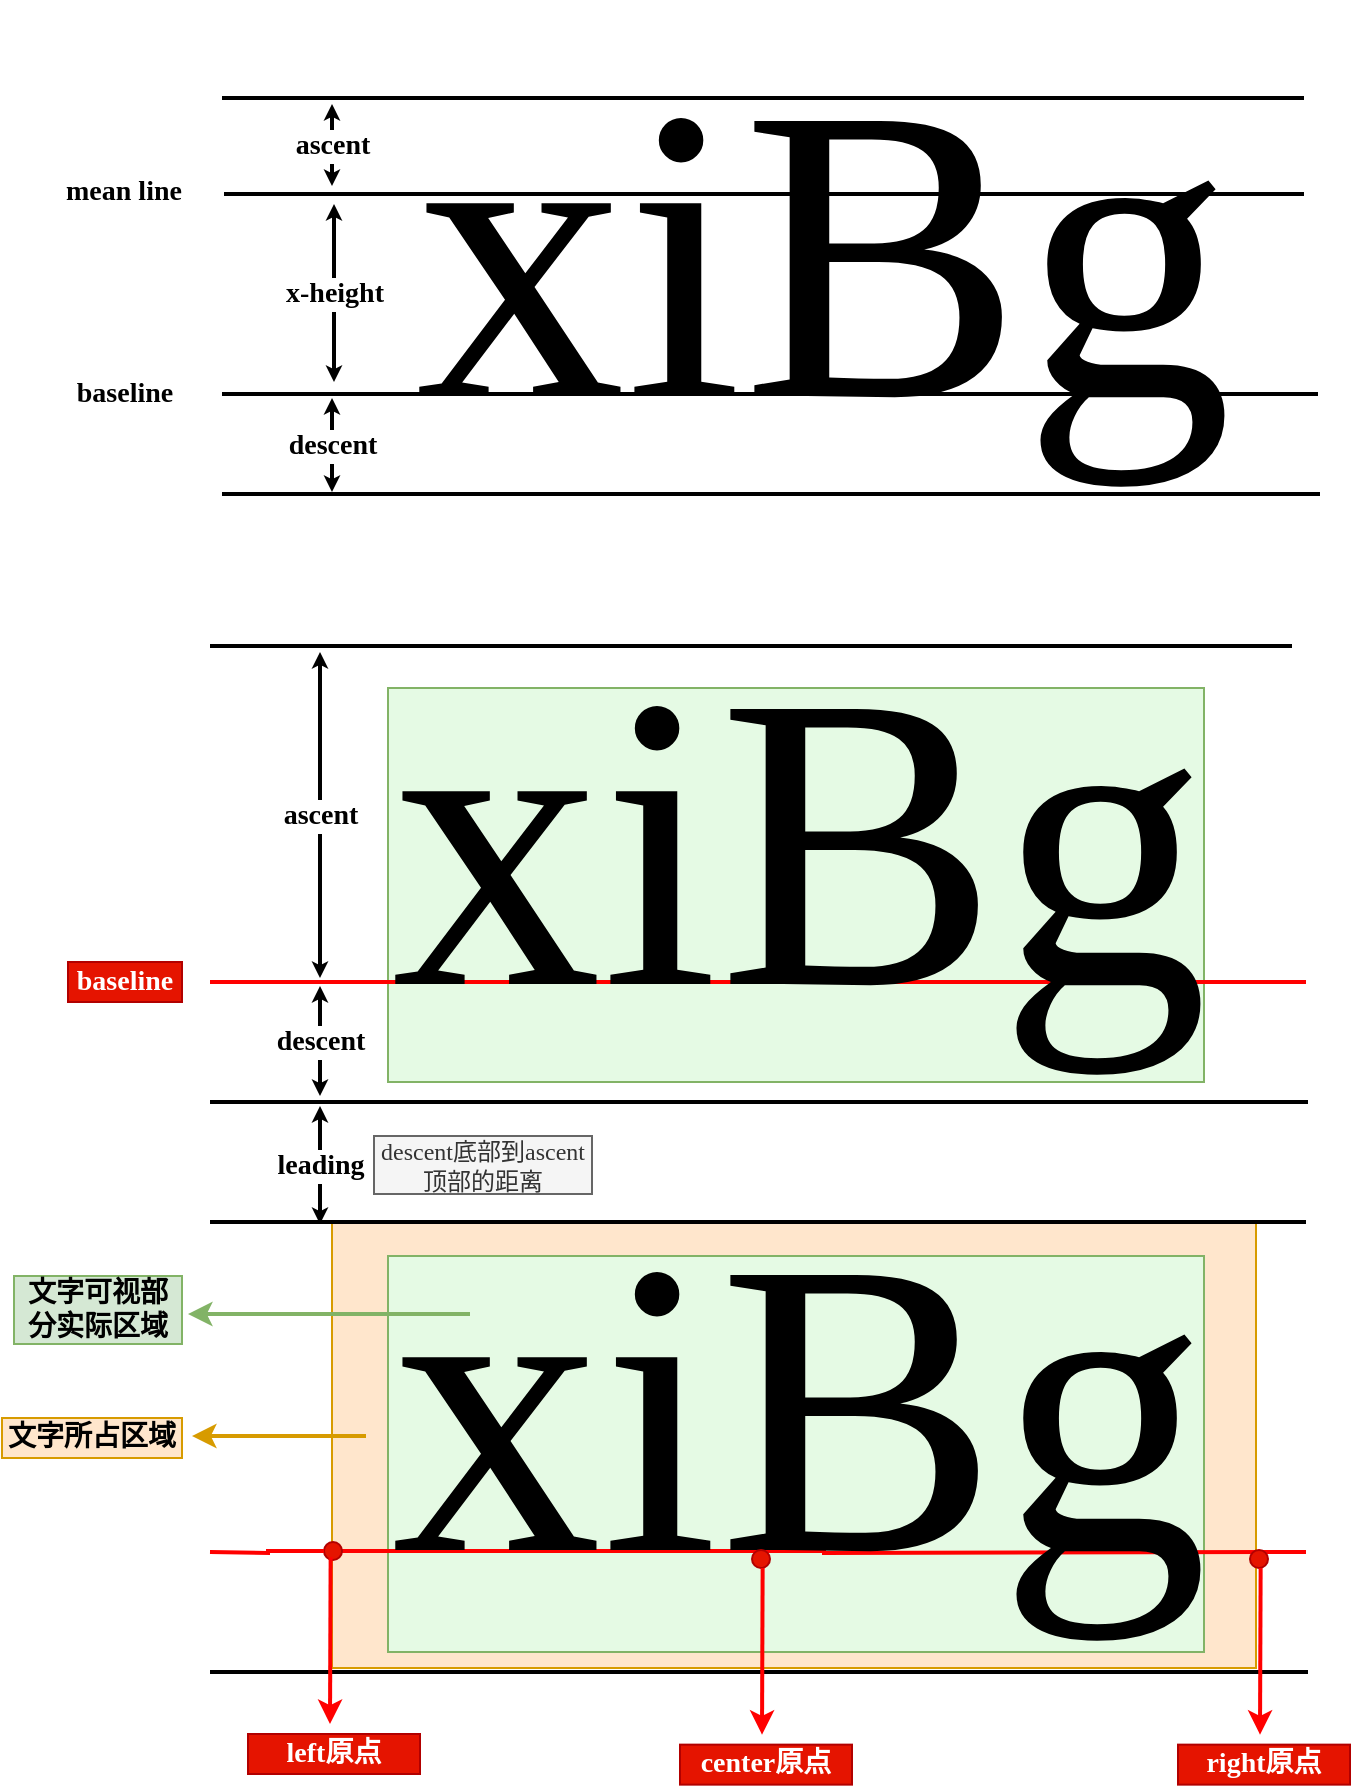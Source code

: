 <mxfile version="14.5.3" type="github"><diagram id="mI8vHFhunYBpLwgHwGz3" name="Page-1"><mxGraphModel dx="1346" dy="945" grid="0" gridSize="10" guides="1" tooltips="1" connect="1" arrows="1" fold="1" page="0" pageScale="1" pageWidth="827" pageHeight="1169" background="none" math="0" shadow="0"><root><mxCell id="0"/><mxCell id="1" parent="0"/><mxCell id="hmujFayYllj70JFX90Vz-43" value="" style="rounded=0;whiteSpace=wrap;html=1;shadow=0;glass=0;sketch=0;strokeColor=#d79b00;fillColor=#ffe6cc;fontFamily=Times New Roman;fontSize=12;" parent="1" vertex="1"><mxGeometry x="131" y="463" width="462" height="223" as="geometry"/></mxCell><mxCell id="hmujFayYllj70JFX90Vz-27" value="" style="rounded=0;whiteSpace=wrap;html=1;shadow=0;glass=0;sketch=0;strokeColor=#82b366;fontFamily=Times New Roman;fontSize=14;fillColor=#E5FAE4;" parent="1" vertex="1"><mxGeometry x="159" y="196" width="408" height="197" as="geometry"/></mxCell><mxCell id="hmujFayYllj70JFX90Vz-7" value="" style="endArrow=none;html=1;fontSize=103;fillColor=#0050ef;strokeWidth=2;rounded=0;" parent="1" edge="1"><mxGeometry width="50" height="50" relative="1" as="geometry"><mxPoint x="77" y="-51" as="sourcePoint"/><mxPoint x="617" y="-51" as="targetPoint"/></mxGeometry></mxCell><mxCell id="hmujFayYllj70JFX90Vz-8" value="" style="endArrow=none;html=1;fontSize=103;fillColor=#0050ef;strokeWidth=2;rounded=0;edgeStyle=orthogonalEdgeStyle;" parent="1" edge="1"><mxGeometry width="50" height="50" relative="1" as="geometry"><mxPoint x="76" y="49" as="sourcePoint"/><mxPoint x="624" y="49" as="targetPoint"/></mxGeometry></mxCell><mxCell id="hmujFayYllj70JFX90Vz-10" value="" style="endArrow=none;html=1;fontSize=103;fillColor=#0050ef;strokeWidth=2;rounded=0;" parent="1" edge="1"><mxGeometry width="50" height="50" relative="1" as="geometry"><mxPoint x="76" y="-99" as="sourcePoint"/><mxPoint x="617" y="-99" as="targetPoint"/></mxGeometry></mxCell><mxCell id="hmujFayYllj70JFX90Vz-11" value="" style="endArrow=none;html=1;fontSize=103;fillColor=#0050ef;strokeWidth=2;rounded=0;" parent="1" edge="1"><mxGeometry width="50" height="50" relative="1" as="geometry"><mxPoint x="76" y="99" as="sourcePoint"/><mxPoint x="625" y="99" as="targetPoint"/></mxGeometry></mxCell><mxCell id="eH2UW_Cd5e0sYJBnfkMP-1" value="xiBg" style="text;html=1;align=center;verticalAlign=middle;whiteSpace=wrap;rounded=0;fontSize=210;sketch=0;shadow=0;glass=0;fontFamily=Times New Roman;" parent="1" vertex="1"><mxGeometry x="212" y="-120" width="330" height="196" as="geometry"/></mxCell><mxCell id="hmujFayYllj70JFX90Vz-13" value="descent" style="endArrow=classic;startArrow=classic;html=1;strokeColor=#000000;strokeWidth=2;fontFamily=Times New Roman;fontSize=14;endSize=2;startSize=2;fontStyle=1" parent="1" edge="1"><mxGeometry width="50" height="50" relative="1" as="geometry"><mxPoint x="131" y="98" as="sourcePoint"/><mxPoint x="131" y="51" as="targetPoint"/></mxGeometry></mxCell><mxCell id="hmujFayYllj70JFX90Vz-14" value="ascent" style="endArrow=classic;startArrow=classic;html=1;strokeColor=#000000;strokeWidth=2;fontFamily=Times New Roman;fontSize=14;endSize=2;startSize=2;fontStyle=1" parent="1" edge="1"><mxGeometry width="50" height="50" relative="1" as="geometry"><mxPoint x="131" y="-55" as="sourcePoint"/><mxPoint x="131" y="-96" as="targetPoint"/></mxGeometry></mxCell><mxCell id="hmujFayYllj70JFX90Vz-16" value="" style="endArrow=none;html=1;fontSize=103;fillColor=#e51400;strokeWidth=2;rounded=0;edgeStyle=orthogonalEdgeStyle;strokeColor=#FF0000;" parent="1" edge="1"><mxGeometry width="50" height="50" relative="1" as="geometry"><mxPoint x="70" y="343" as="sourcePoint"/><mxPoint x="618" y="343" as="targetPoint"/></mxGeometry></mxCell><mxCell id="hmujFayYllj70JFX90Vz-17" value="" style="endArrow=none;html=1;fontSize=103;fillColor=#0050ef;strokeWidth=2;rounded=0;" parent="1" edge="1"><mxGeometry width="50" height="50" relative="1" as="geometry"><mxPoint x="70" y="175" as="sourcePoint"/><mxPoint x="611" y="175" as="targetPoint"/></mxGeometry></mxCell><mxCell id="hmujFayYllj70JFX90Vz-18" value="" style="endArrow=none;html=1;fontSize=103;fillColor=#0050ef;strokeWidth=2;rounded=0;" parent="1" edge="1"><mxGeometry width="50" height="50" relative="1" as="geometry"><mxPoint x="70" y="403" as="sourcePoint"/><mxPoint x="619" y="403" as="targetPoint"/></mxGeometry></mxCell><mxCell id="hmujFayYllj70JFX90Vz-19" value="xiBg" style="text;html=1;align=center;verticalAlign=middle;whiteSpace=wrap;rounded=0;fontSize=210;sketch=0;shadow=0;glass=0;fontFamily=Times New Roman;" parent="1" vertex="1"><mxGeometry x="221" y="174" width="288" height="196" as="geometry"/></mxCell><mxCell id="hmujFayYllj70JFX90Vz-20" value="descent" style="endArrow=classic;startArrow=classic;html=1;strokeColor=#000000;strokeWidth=2;fontFamily=Times New Roman;fontSize=14;endSize=2;startSize=2;fontStyle=1" parent="1" edge="1"><mxGeometry width="50" height="50" relative="1" as="geometry"><mxPoint x="125" y="400" as="sourcePoint"/><mxPoint x="125" y="345" as="targetPoint"/></mxGeometry></mxCell><mxCell id="hmujFayYllj70JFX90Vz-21" value="ascent" style="endArrow=classic;startArrow=classic;html=1;strokeColor=#000000;strokeWidth=2;fontFamily=Times New Roman;fontSize=14;endSize=2;startSize=2;fontStyle=1" parent="1" edge="1"><mxGeometry width="50" height="50" relative="1" as="geometry"><mxPoint x="125" y="341" as="sourcePoint"/><mxPoint x="125" y="178" as="targetPoint"/></mxGeometry></mxCell><mxCell id="hmujFayYllj70JFX90Vz-23" value="x-height" style="endArrow=classic;startArrow=classic;html=1;strokeColor=#000000;strokeWidth=2;fontFamily=Times New Roman;fontSize=14;endSize=2;startSize=2;fontStyle=1" parent="1" edge="1"><mxGeometry width="50" height="50" relative="1" as="geometry"><mxPoint x="132" y="43" as="sourcePoint"/><mxPoint x="132" y="-46" as="targetPoint"/></mxGeometry></mxCell><mxCell id="hmujFayYllj70JFX90Vz-24" value="&lt;b&gt;mean line&lt;/b&gt;" style="text;html=1;strokeColor=none;fillColor=none;align=center;verticalAlign=middle;whiteSpace=wrap;rounded=0;shadow=0;glass=0;sketch=0;fontFamily=Times New Roman;fontSize=14;" parent="1" vertex="1"><mxGeometry x="-5" y="-62" width="64" height="20" as="geometry"/></mxCell><mxCell id="hmujFayYllj70JFX90Vz-26" value="baseline" style="text;html=1;strokeColor=none;fillColor=none;align=center;verticalAlign=middle;whiteSpace=wrap;rounded=0;shadow=0;glass=0;sketch=0;fontFamily=Times New Roman;fontSize=14;fontStyle=1" parent="1" vertex="1"><mxGeometry x="-1" y="39" width="57" height="20" as="geometry"/></mxCell><mxCell id="hmujFayYllj70JFX90Vz-28" value="baseline" style="text;html=1;strokeColor=#B20000;fillColor=#e51400;align=center;verticalAlign=middle;whiteSpace=wrap;rounded=0;shadow=0;glass=0;sketch=0;fontFamily=Times New Roman;fontSize=14;fontStyle=1;fontColor=#ffffff;" parent="1" vertex="1"><mxGeometry x="-1" y="333" width="57" height="20" as="geometry"/></mxCell><mxCell id="hmujFayYllj70JFX90Vz-32" value="" style="rounded=0;whiteSpace=wrap;html=1;shadow=0;glass=0;sketch=0;strokeColor=#82b366;fontFamily=Times New Roman;fontSize=14;fillColor=#E5FAE4;" parent="1" vertex="1"><mxGeometry x="159" y="480" width="408" height="198" as="geometry"/></mxCell><mxCell id="hmujFayYllj70JFX90Vz-33" value="" style="endArrow=none;html=1;fontSize=103;fillColor=#e51400;strokeWidth=2;rounded=0;edgeStyle=orthogonalEdgeStyle;strokeColor=#FF0000;" parent="1" source="hmujFayYllj70JFX90Vz-49" edge="1"><mxGeometry width="50" height="50" relative="1" as="geometry"><mxPoint x="70" y="628" as="sourcePoint"/><mxPoint x="618" y="628" as="targetPoint"/></mxGeometry></mxCell><mxCell id="hmujFayYllj70JFX90Vz-34" value="" style="endArrow=none;html=1;fontSize=103;fillColor=#0050ef;strokeWidth=2;rounded=0;" parent="1" edge="1"><mxGeometry width="50" height="50" relative="1" as="geometry"><mxPoint x="70" y="463" as="sourcePoint"/><mxPoint x="618" y="463" as="targetPoint"/></mxGeometry></mxCell><mxCell id="hmujFayYllj70JFX90Vz-35" value="" style="endArrow=none;html=1;fontSize=103;fillColor=#0050ef;strokeWidth=2;rounded=0;" parent="1" edge="1"><mxGeometry width="50" height="50" relative="1" as="geometry"><mxPoint x="70" y="688" as="sourcePoint"/><mxPoint x="619" y="688" as="targetPoint"/></mxGeometry></mxCell><mxCell id="hmujFayYllj70JFX90Vz-36" value="xiBg" style="text;html=1;align=center;verticalAlign=middle;whiteSpace=wrap;rounded=0;fontSize=210;sketch=0;shadow=0;glass=0;fontFamily=Times New Roman;" parent="1" vertex="1"><mxGeometry x="221" y="457" width="288" height="196" as="geometry"/></mxCell><mxCell id="hmujFayYllj70JFX90Vz-41" value="leading" style="endArrow=classic;startArrow=classic;html=1;strokeColor=#000000;strokeWidth=2;fontFamily=Times New Roman;fontSize=14;endSize=2;startSize=2;fontStyle=1" parent="1" edge="1"><mxGeometry width="50" height="50" relative="1" as="geometry"><mxPoint x="125" y="464" as="sourcePoint"/><mxPoint x="125" y="405" as="targetPoint"/></mxGeometry></mxCell><mxCell id="hmujFayYllj70JFX90Vz-42" value="descent底部到ascent顶部的距离" style="text;html=1;strokeColor=#666666;fillColor=#f5f5f5;align=center;verticalAlign=middle;whiteSpace=wrap;rounded=0;shadow=0;glass=0;sketch=0;fontFamily=Times New Roman;fontSize=12;fontColor=#333333;" parent="1" vertex="1"><mxGeometry x="152" y="420" width="109" height="29" as="geometry"/></mxCell><mxCell id="hmujFayYllj70JFX90Vz-45" value="" style="html=1;strokeColor=#82b366;strokeWidth=2;fontFamily=Times New Roman;fontSize=14;fillColor=#d5e8d4;" parent="1" edge="1"><mxGeometry width="100" relative="1" as="geometry"><mxPoint x="200" y="509" as="sourcePoint"/><mxPoint x="59" y="509" as="targetPoint"/></mxGeometry></mxCell><mxCell id="hmujFayYllj70JFX90Vz-46" value="文字可视部分实际区域" style="text;html=1;strokeColor=#82b366;fillColor=#d5e8d4;align=center;verticalAlign=middle;whiteSpace=wrap;rounded=0;shadow=0;glass=0;sketch=0;fontFamily=Times New Roman;fontSize=14;fontStyle=1" parent="1" vertex="1"><mxGeometry x="-28" y="490" width="84" height="34" as="geometry"/></mxCell><mxCell id="hmujFayYllj70JFX90Vz-47" value="" style="html=1;strokeColor=#d79b00;strokeWidth=2;fontFamily=Times New Roman;fontSize=14;fillColor=#ffe6cc;" parent="1" edge="1"><mxGeometry width="100" relative="1" as="geometry"><mxPoint x="148" y="570" as="sourcePoint"/><mxPoint x="61" y="570" as="targetPoint"/></mxGeometry></mxCell><mxCell id="hmujFayYllj70JFX90Vz-48" value="文字所占区域" style="text;html=1;strokeColor=#d79b00;fillColor=#ffe6cc;align=center;verticalAlign=middle;whiteSpace=wrap;rounded=0;shadow=0;glass=0;sketch=0;fontFamily=Times New Roman;fontSize=14;fontStyle=1" parent="1" vertex="1"><mxGeometry x="-34" y="561" width="90" height="20" as="geometry"/></mxCell><mxCell id="hmujFayYllj70JFX90Vz-49" value="" style="ellipse;whiteSpace=wrap;html=1;aspect=fixed;shadow=0;glass=0;sketch=0;strokeColor=#B20000;fillColor=#e51400;fontFamily=Times New Roman;fontSize=12;fontColor=#ffffff;" parent="1" vertex="1"><mxGeometry x="127" y="623" width="9" height="9" as="geometry"/></mxCell><mxCell id="hmujFayYllj70JFX90Vz-50" value="" style="endArrow=none;html=1;fontSize=103;fillColor=#e51400;strokeWidth=2;rounded=0;edgeStyle=orthogonalEdgeStyle;strokeColor=#FF0000;" parent="1" target="hmujFayYllj70JFX90Vz-49" edge="1"><mxGeometry width="50" height="50" relative="1" as="geometry"><mxPoint x="70" y="628" as="sourcePoint"/><mxPoint x="618" y="628" as="targetPoint"/></mxGeometry></mxCell><mxCell id="hmujFayYllj70JFX90Vz-52" value="" style="html=1;strokeWidth=2;fontFamily=Times New Roman;fontSize=14;fillColor=#e51400;exitX=0;exitY=1;exitDx=0;exitDy=0;strokeColor=#FF0000;" parent="1" edge="1"><mxGeometry width="100" relative="1" as="geometry"><mxPoint x="130.318" y="630.682" as="sourcePoint"/><mxPoint x="130" y="714" as="targetPoint"/></mxGeometry></mxCell><mxCell id="hmujFayYllj70JFX90Vz-53" value="left原点" style="text;html=1;strokeColor=#B20000;fillColor=#e51400;align=center;verticalAlign=middle;whiteSpace=wrap;rounded=0;shadow=0;glass=0;sketch=0;fontFamily=Times New Roman;fontSize=14;fontStyle=1;fontColor=#ffffff;" parent="1" vertex="1"><mxGeometry x="89" y="719" width="86" height="20" as="geometry"/></mxCell><mxCell id="hmujFayYllj70JFX90Vz-54" value="" style="ellipse;whiteSpace=wrap;html=1;aspect=fixed;shadow=0;glass=0;sketch=0;strokeColor=#B20000;fillColor=#e51400;fontFamily=Times New Roman;fontSize=12;fontColor=#ffffff;" parent="1" vertex="1"><mxGeometry x="341" y="627" width="9" height="9" as="geometry"/></mxCell><mxCell id="hmujFayYllj70JFX90Vz-55" value="" style="ellipse;whiteSpace=wrap;html=1;aspect=fixed;shadow=0;glass=0;sketch=0;strokeColor=#B20000;fillColor=#e51400;fontFamily=Times New Roman;fontSize=12;fontColor=#ffffff;" parent="1" vertex="1"><mxGeometry x="590" y="627" width="9" height="9" as="geometry"/></mxCell><mxCell id="hmujFayYllj70JFX90Vz-57" value="" style="html=1;strokeWidth=2;fontFamily=Times New Roman;fontSize=14;fillColor=#e51400;exitX=0;exitY=1;exitDx=0;exitDy=0;strokeColor=#FF0000;" parent="1" edge="1"><mxGeometry width="100" relative="1" as="geometry"><mxPoint x="346.318" y="636.002" as="sourcePoint"/><mxPoint x="346" y="719.32" as="targetPoint"/></mxGeometry></mxCell><mxCell id="hmujFayYllj70JFX90Vz-58" value="center原点" style="text;html=1;strokeColor=#B20000;fillColor=#e51400;align=center;verticalAlign=middle;whiteSpace=wrap;rounded=0;shadow=0;glass=0;sketch=0;fontFamily=Times New Roman;fontSize=14;fontStyle=1;fontColor=#ffffff;" parent="1" vertex="1"><mxGeometry x="305" y="724.32" width="86" height="20" as="geometry"/></mxCell><mxCell id="hmujFayYllj70JFX90Vz-59" value="" style="html=1;strokeWidth=2;fontFamily=Times New Roman;fontSize=14;fillColor=#e51400;exitX=0;exitY=1;exitDx=0;exitDy=0;strokeColor=#FF0000;" parent="1" edge="1"><mxGeometry width="100" relative="1" as="geometry"><mxPoint x="595.318" y="636.002" as="sourcePoint"/><mxPoint x="595" y="719.32" as="targetPoint"/></mxGeometry></mxCell><mxCell id="hmujFayYllj70JFX90Vz-60" value="right原点" style="text;html=1;strokeColor=#B20000;fillColor=#e51400;align=center;verticalAlign=middle;whiteSpace=wrap;rounded=0;shadow=0;glass=0;sketch=0;fontFamily=Times New Roman;fontSize=14;fontStyle=1;fontColor=#ffffff;" parent="1" vertex="1"><mxGeometry x="554" y="724.32" width="86" height="20" as="geometry"/></mxCell></root></mxGraphModel></diagram></mxfile>